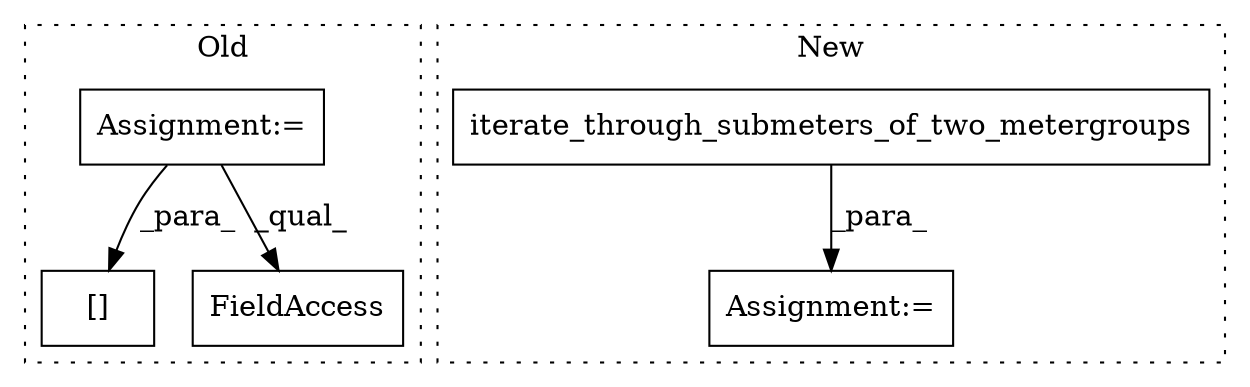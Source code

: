 digraph G {
subgraph cluster0 {
1 [label="[]" a="2" s="715,757" l="13,1" shape="box"];
4 [label="Assignment:=" a="7" s="426" l="11" shape="box"];
5 [label="FieldAccess" a="22" s="639" l="16" shape="box"];
label = "Old";
style="dotted";
}
subgraph cluster1 {
2 [label="iterate_through_submeters_of_two_metergroups" a="32" s="531,600" l="45,1" shape="box"];
3 [label="Assignment:=" a="7" s="607,715" l="72,2" shape="box"];
label = "New";
style="dotted";
}
2 -> 3 [label="_para_"];
4 -> 1 [label="_para_"];
4 -> 5 [label="_qual_"];
}